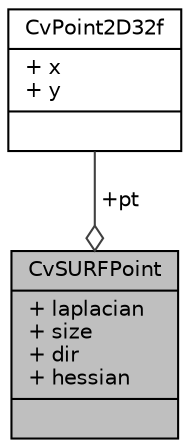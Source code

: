 digraph "CvSURFPoint"
{
 // LATEX_PDF_SIZE
  edge [fontname="Helvetica",fontsize="10",labelfontname="Helvetica",labelfontsize="10"];
  node [fontname="Helvetica",fontsize="10",shape=record];
  Node1 [label="{CvSURFPoint\n|+ laplacian\l+ size\l+ dir\l+ hessian\l|}",height=0.2,width=0.4,color="black", fillcolor="grey75", style="filled", fontcolor="black",tooltip=" "];
  Node2 -> Node1 [color="grey25",fontsize="10",style="solid",label=" +pt" ,arrowhead="odiamond",fontname="Helvetica"];
  Node2 [label="{CvPoint2D32f\n|+ x\l+ y\l|}",height=0.2,width=0.4,color="black", fillcolor="white", style="filled",URL="$struct_cv_point2_d32f.html",tooltip=" "];
}
